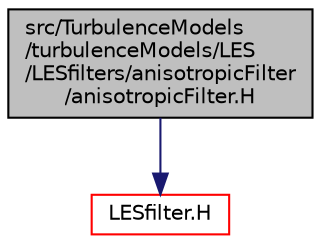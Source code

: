 digraph "src/TurbulenceModels/turbulenceModels/LES/LESfilters/anisotropicFilter/anisotropicFilter.H"
{
  bgcolor="transparent";
  edge [fontname="Helvetica",fontsize="10",labelfontname="Helvetica",labelfontsize="10"];
  node [fontname="Helvetica",fontsize="10",shape=record];
  Node1 [label="src/TurbulenceModels\l/turbulenceModels/LES\l/LESfilters/anisotropicFilter\l/anisotropicFilter.H",height=0.2,width=0.4,color="black", fillcolor="grey75", style="filled", fontcolor="black"];
  Node1 -> Node2 [color="midnightblue",fontsize="10",style="solid",fontname="Helvetica"];
  Node2 [label="LESfilter.H",height=0.2,width=0.4,color="red",URL="$a10663.html"];
}
